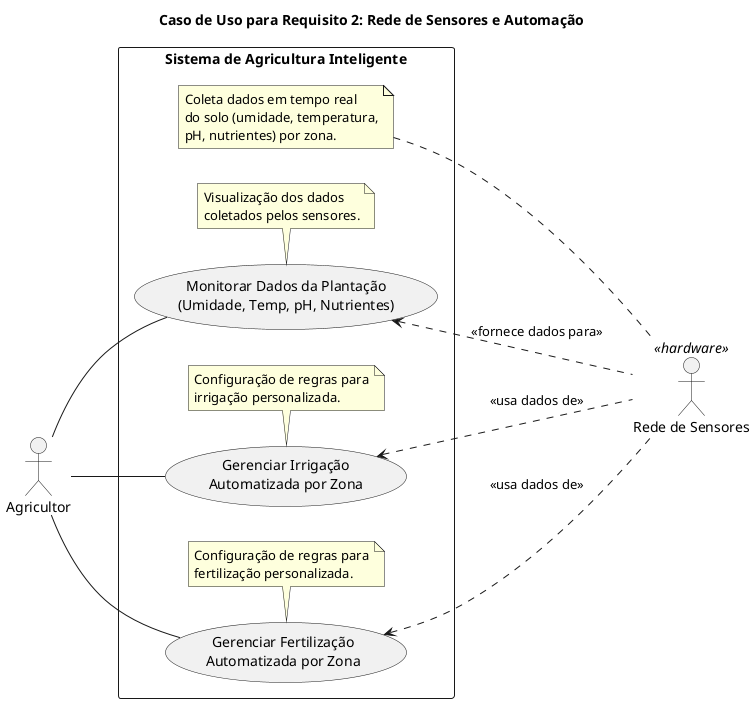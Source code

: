 @startuml RF02
title Caso de Uso para Requisito 2: Rede de Sensores e Automação

left to right direction
actor Agricultor
actor "Rede de Sensores" as RedeSensores <<hardware>>

rectangle "Sistema de Agricultura Inteligente" {
  usecase UC2_Monitorar as "Monitorar Dados da Plantação\n(Umidade, Temp, pH, Nutrientes)"
  usecase UC2_Irrigacao as "Gerenciar Irrigação\nAutomatizada por Zona"
  usecase UC2_Fertilizacao as "Gerenciar Fertilização\nAutomatizada por Zona"

  Agricultor -- UC2_Monitorar
  Agricultor -- UC2_Irrigacao
  Agricultor -- UC2_Fertilizacao

  (UC2_Monitorar) <.. RedeSensores : <<fornece dados para>>
  (UC2_Irrigacao) <.. RedeSensores : <<usa dados de>>
  (UC2_Fertilizacao) <.. RedeSensores : <<usa dados de>>


  note top of RedeSensores
    Coleta dados em tempo real
    do solo (umidade, temperatura,
    pH, nutrientes) por zona.
  end note

  note bottom of UC2_Monitorar
    Visualização dos dados
    coletados pelos sensores.
  end note

  note bottom of UC2_Irrigacao
    Configuração de regras para
    irrigação personalizada.
  end note

   note bottom of UC2_Fertilizacao
    Configuração de regras para
    fertilização personalizada.
  end note
}
@enduml
